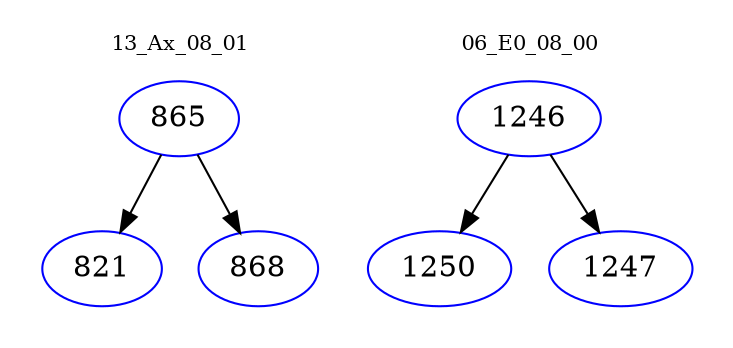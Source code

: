 digraph{
subgraph cluster_0 {
color = white
label = "13_Ax_08_01";
fontsize=10;
T0_865 [label="865", color="blue"]
T0_865 -> T0_821 [color="black"]
T0_821 [label="821", color="blue"]
T0_865 -> T0_868 [color="black"]
T0_868 [label="868", color="blue"]
}
subgraph cluster_1 {
color = white
label = "06_E0_08_00";
fontsize=10;
T1_1246 [label="1246", color="blue"]
T1_1246 -> T1_1250 [color="black"]
T1_1250 [label="1250", color="blue"]
T1_1246 -> T1_1247 [color="black"]
T1_1247 [label="1247", color="blue"]
}
}
